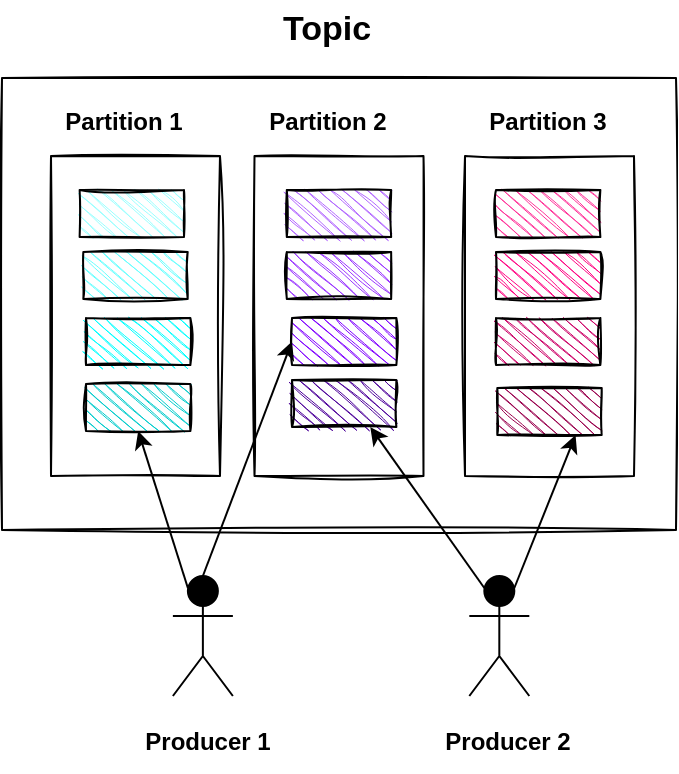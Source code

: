 <mxfile>
    <diagram id="wfMYPycIQKSs0gvgFBlm" name="Page-1">
        <mxGraphModel dx="1146" dy="1063" grid="0" gridSize="10" guides="1" tooltips="1" connect="1" arrows="1" fold="1" page="0" pageScale="1" pageWidth="850" pageHeight="1100" background="#ffffff" math="0" shadow="0">
            <root>
                <mxCell id="0"/>
                <mxCell id="1" parent="0"/>
                <mxCell id="32" value="" style="rounded=0;whiteSpace=wrap;html=1;sketch=1;fontSize=23;fontColor=#000000;strokeColor=#000000;fillColor=#FFFFFF;align=center;" vertex="1" parent="1">
                    <mxGeometry x="-27" y="31" width="337" height="226" as="geometry"/>
                </mxCell>
                <mxCell id="33" value="&lt;b&gt;&lt;font style=&quot;font-size: 17px&quot;&gt;Topic&lt;/font&gt;&lt;/b&gt;" style="text;html=1;strokeColor=none;fillColor=none;align=center;verticalAlign=middle;whiteSpace=wrap;rounded=0;sketch=1;fontColor=#000000;" vertex="1" parent="1">
                    <mxGeometry x="84.38" y="-8" width="103" height="30" as="geometry"/>
                </mxCell>
                <mxCell id="34" value="" style="rounded=0;whiteSpace=wrap;html=1;sketch=1;fillColor=#FFFFFF;strokeColor=#000000;fontColor=#000000;direction=south;" vertex="1" parent="1">
                    <mxGeometry x="-2.5" y="70" width="84.5" height="160" as="geometry"/>
                </mxCell>
                <mxCell id="38" value="" style="rounded=0;whiteSpace=wrap;html=1;sketch=1;fillColor=#FFFFFF;strokeColor=#000000;fontColor=#000000;direction=south;" vertex="1" parent="1">
                    <mxGeometry x="99.25" y="70" width="84.5" height="160" as="geometry"/>
                </mxCell>
                <mxCell id="39" value="" style="rounded=0;whiteSpace=wrap;html=1;sketch=1;fillColor=#FFFFFF;strokeColor=#000000;fontColor=#000000;direction=south;" vertex="1" parent="1">
                    <mxGeometry x="204.5" y="70" width="84.5" height="160" as="geometry"/>
                </mxCell>
                <mxCell id="41" value="" style="rounded=0;whiteSpace=wrap;html=1;sketch=1;fillColor=#66FFFF;strokeColor=#000000;fontColor=#000000;direction=south;" vertex="1" parent="1">
                    <mxGeometry x="13.66" y="118" width="52.19" height="23.5" as="geometry"/>
                </mxCell>
                <mxCell id="42" value="" style="rounded=0;whiteSpace=wrap;html=1;sketch=1;fillColor=#99FFFF;strokeColor=#000000;fontColor=#000000;direction=south;" vertex="1" parent="1">
                    <mxGeometry x="11.81" y="87" width="52.19" height="23.5" as="geometry"/>
                </mxCell>
                <mxCell id="43" value="" style="rounded=0;whiteSpace=wrap;html=1;sketch=1;fillColor=#00FFFF;strokeColor=#000000;fontColor=#000000;direction=south;" vertex="1" parent="1">
                    <mxGeometry x="15" y="151" width="52.19" height="23.5" as="geometry"/>
                </mxCell>
                <mxCell id="44" value="" style="rounded=0;whiteSpace=wrap;html=1;sketch=1;fillColor=#00CCCC;strokeColor=#000000;fontColor=#000000;direction=south;" vertex="1" parent="1">
                    <mxGeometry x="15" y="184" width="52.19" height="23.5" as="geometry"/>
                </mxCell>
                <mxCell id="45" value="" style="rounded=0;whiteSpace=wrap;html=1;sketch=1;fillColor=#B266FF;strokeColor=#000000;fontColor=#000000;direction=south;" vertex="1" parent="1">
                    <mxGeometry x="115.4" y="87" width="52.19" height="23.5" as="geometry"/>
                </mxCell>
                <mxCell id="46" value="" style="rounded=0;whiteSpace=wrap;html=1;sketch=1;fillColor=#9933FF;strokeColor=#000000;fontColor=#000000;direction=south;" vertex="1" parent="1">
                    <mxGeometry x="115.4" y="118" width="52.19" height="23.5" as="geometry"/>
                </mxCell>
                <mxCell id="47" value="" style="rounded=0;whiteSpace=wrap;html=1;sketch=1;fillColor=#7F00FF;strokeColor=#000000;fontColor=#000000;direction=south;" vertex="1" parent="1">
                    <mxGeometry x="118" y="151" width="52.19" height="23.5" as="geometry"/>
                </mxCell>
                <mxCell id="48" value="" style="rounded=0;whiteSpace=wrap;html=1;sketch=1;fillColor=#4C0099;strokeColor=#000000;fontColor=#000000;direction=south;" vertex="1" parent="1">
                    <mxGeometry x="118" y="182" width="52.19" height="23.5" as="geometry"/>
                </mxCell>
                <mxCell id="49" value="" style="rounded=0;whiteSpace=wrap;html=1;sketch=1;fillColor=#FF3399;strokeColor=#000000;fontColor=#000000;direction=south;" vertex="1" parent="1">
                    <mxGeometry x="220" y="87" width="52.19" height="23.5" as="geometry"/>
                </mxCell>
                <mxCell id="50" value="" style="rounded=0;whiteSpace=wrap;html=1;sketch=1;fillColor=#FF0080;strokeColor=#000000;fontColor=#000000;direction=south;" vertex="1" parent="1">
                    <mxGeometry x="220" y="118" width="52.19" height="23.5" as="geometry"/>
                </mxCell>
                <mxCell id="51" value="" style="rounded=0;whiteSpace=wrap;html=1;sketch=1;fillColor=#CC0066;strokeColor=#000000;fontColor=#000000;direction=south;" vertex="1" parent="1">
                    <mxGeometry x="220" y="151" width="52.19" height="23.5" as="geometry"/>
                </mxCell>
                <mxCell id="52" value="" style="rounded=0;whiteSpace=wrap;html=1;sketch=1;fillColor=#99004D;strokeColor=#000000;fontColor=#000000;direction=south;" vertex="1" parent="1">
                    <mxGeometry x="220.65" y="186" width="52.19" height="23.5" as="geometry"/>
                </mxCell>
                <mxCell id="54" value="&lt;b&gt;Partition 1&lt;/b&gt;" style="text;html=1;strokeColor=none;fillColor=none;align=center;verticalAlign=middle;whiteSpace=wrap;rounded=0;sketch=1;fontColor=#000000;" vertex="1" parent="1">
                    <mxGeometry x="-11.75" y="38" width="91.75" height="30" as="geometry"/>
                </mxCell>
                <mxCell id="55" value="&lt;b&gt;Partition 2&lt;/b&gt;" style="text;html=1;strokeColor=none;fillColor=none;align=center;verticalAlign=middle;whiteSpace=wrap;rounded=0;sketch=1;fontColor=#000000;" vertex="1" parent="1">
                    <mxGeometry x="90" y="38" width="91.75" height="30" as="geometry"/>
                </mxCell>
                <mxCell id="56" value="&lt;b&gt;Partition 3&lt;/b&gt;" style="text;html=1;strokeColor=none;fillColor=none;align=center;verticalAlign=middle;whiteSpace=wrap;rounded=0;sketch=1;fontColor=#000000;" vertex="1" parent="1">
                    <mxGeometry x="200.22" y="38" width="91.75" height="30" as="geometry"/>
                </mxCell>
                <mxCell id="59" style="edgeStyle=none;html=1;exitX=0.25;exitY=0.1;exitDx=0;exitDy=0;exitPerimeter=0;entryX=1;entryY=0.5;entryDx=0;entryDy=0;fontSize=17;strokeColor=#000000;" edge="1" parent="1" source="58" target="44">
                    <mxGeometry relative="1" as="geometry"/>
                </mxCell>
                <mxCell id="60" style="edgeStyle=none;html=1;exitX=0.5;exitY=0;exitDx=0;exitDy=0;exitPerimeter=0;entryX=0.5;entryY=1;entryDx=0;entryDy=0;fontSize=17;strokeColor=#000000;" edge="1" parent="1" source="58" target="47">
                    <mxGeometry relative="1" as="geometry"/>
                </mxCell>
                <mxCell id="58" value="" style="shape=umlActor;verticalLabelPosition=bottom;verticalAlign=top;html=1;outlineConnect=0;fontSize=17;fillColor=#000000;strokeColor=#000000;" vertex="1" parent="1">
                    <mxGeometry x="58.44" y="280" width="30" height="60" as="geometry"/>
                </mxCell>
                <mxCell id="62" style="edgeStyle=none;html=1;exitX=0.75;exitY=0.1;exitDx=0;exitDy=0;exitPerimeter=0;entryX=1;entryY=0.25;entryDx=0;entryDy=0;fontSize=17;strokeColor=#000000;" edge="1" parent="1" source="61" target="52">
                    <mxGeometry relative="1" as="geometry"/>
                </mxCell>
                <mxCell id="63" style="edgeStyle=none;html=1;exitX=0.25;exitY=0.1;exitDx=0;exitDy=0;exitPerimeter=0;entryX=1;entryY=0.25;entryDx=0;entryDy=0;fontSize=17;strokeColor=#000000;" edge="1" parent="1" source="61" target="48">
                    <mxGeometry relative="1" as="geometry"/>
                </mxCell>
                <mxCell id="61" value="" style="shape=umlActor;verticalLabelPosition=bottom;verticalAlign=top;html=1;outlineConnect=0;fontSize=17;fillColor=#000000;strokeColor=#000000;" vertex="1" parent="1">
                    <mxGeometry x="206.66" y="280" width="30" height="60" as="geometry"/>
                </mxCell>
                <mxCell id="64" value="&lt;b&gt;Producer 1&lt;/b&gt;" style="text;html=1;strokeColor=none;fillColor=none;align=center;verticalAlign=middle;whiteSpace=wrap;rounded=0;sketch=1;fontColor=#000000;" vertex="1" parent="1">
                    <mxGeometry x="30.09" y="348" width="91.75" height="30" as="geometry"/>
                </mxCell>
                <mxCell id="65" value="&lt;b&gt;Producer 2&lt;/b&gt;" style="text;html=1;strokeColor=none;fillColor=none;align=center;verticalAlign=middle;whiteSpace=wrap;rounded=0;sketch=1;fontColor=#000000;" vertex="1" parent="1">
                    <mxGeometry x="180.44" y="348" width="91.75" height="30" as="geometry"/>
                </mxCell>
            </root>
        </mxGraphModel>
    </diagram>
</mxfile>